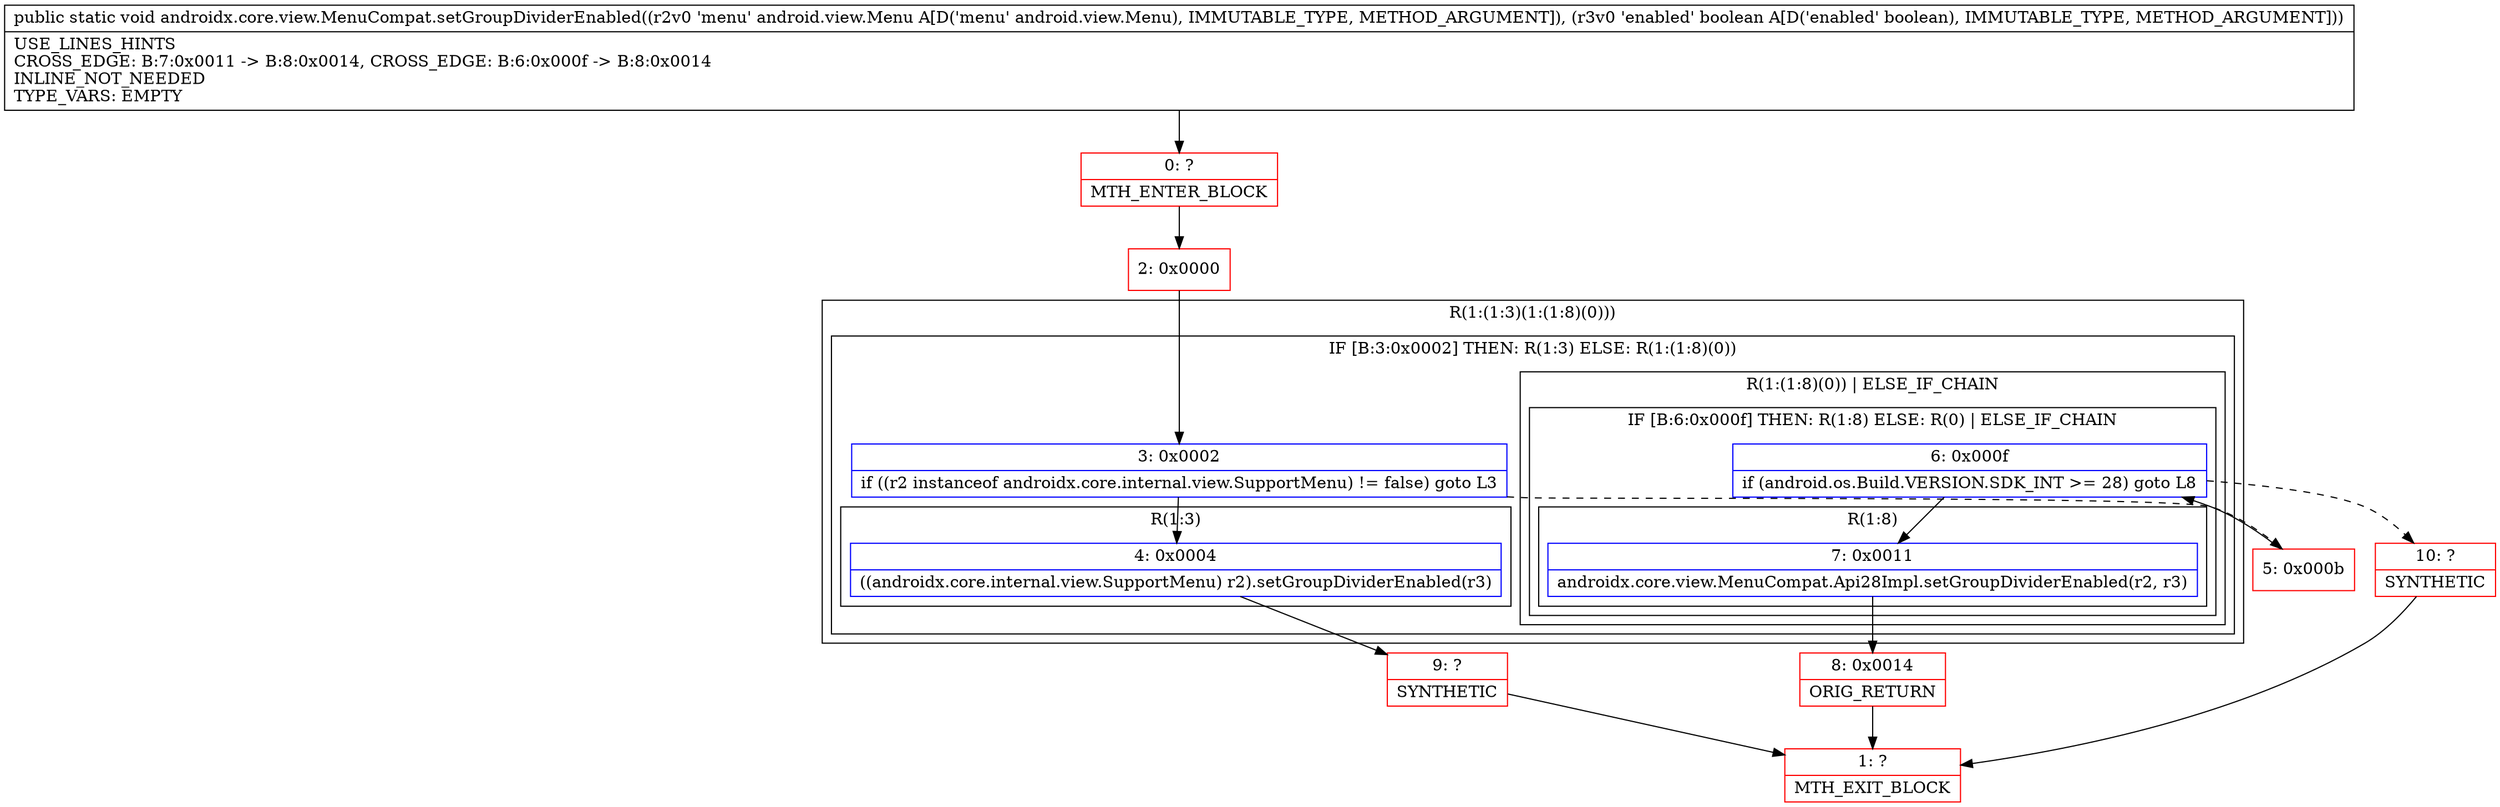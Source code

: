 digraph "CFG forandroidx.core.view.MenuCompat.setGroupDividerEnabled(Landroid\/view\/Menu;Z)V" {
subgraph cluster_Region_315439786 {
label = "R(1:(1:3)(1:(1:8)(0)))";
node [shape=record,color=blue];
subgraph cluster_IfRegion_490772213 {
label = "IF [B:3:0x0002] THEN: R(1:3) ELSE: R(1:(1:8)(0))";
node [shape=record,color=blue];
Node_3 [shape=record,label="{3\:\ 0x0002|if ((r2 instanceof androidx.core.internal.view.SupportMenu) != false) goto L3\l}"];
subgraph cluster_Region_894732998 {
label = "R(1:3)";
node [shape=record,color=blue];
Node_4 [shape=record,label="{4\:\ 0x0004|((androidx.core.internal.view.SupportMenu) r2).setGroupDividerEnabled(r3)\l}"];
}
subgraph cluster_Region_1732613276 {
label = "R(1:(1:8)(0)) | ELSE_IF_CHAIN\l";
node [shape=record,color=blue];
subgraph cluster_IfRegion_472316596 {
label = "IF [B:6:0x000f] THEN: R(1:8) ELSE: R(0) | ELSE_IF_CHAIN\l";
node [shape=record,color=blue];
Node_6 [shape=record,label="{6\:\ 0x000f|if (android.os.Build.VERSION.SDK_INT \>= 28) goto L8\l}"];
subgraph cluster_Region_88613115 {
label = "R(1:8)";
node [shape=record,color=blue];
Node_7 [shape=record,label="{7\:\ 0x0011|androidx.core.view.MenuCompat.Api28Impl.setGroupDividerEnabled(r2, r3)\l}"];
}
subgraph cluster_Region_349935662 {
label = "R(0)";
node [shape=record,color=blue];
}
}
}
}
}
Node_0 [shape=record,color=red,label="{0\:\ ?|MTH_ENTER_BLOCK\l}"];
Node_2 [shape=record,color=red,label="{2\:\ 0x0000}"];
Node_9 [shape=record,color=red,label="{9\:\ ?|SYNTHETIC\l}"];
Node_1 [shape=record,color=red,label="{1\:\ ?|MTH_EXIT_BLOCK\l}"];
Node_5 [shape=record,color=red,label="{5\:\ 0x000b}"];
Node_8 [shape=record,color=red,label="{8\:\ 0x0014|ORIG_RETURN\l}"];
Node_10 [shape=record,color=red,label="{10\:\ ?|SYNTHETIC\l}"];
MethodNode[shape=record,label="{public static void androidx.core.view.MenuCompat.setGroupDividerEnabled((r2v0 'menu' android.view.Menu A[D('menu' android.view.Menu), IMMUTABLE_TYPE, METHOD_ARGUMENT]), (r3v0 'enabled' boolean A[D('enabled' boolean), IMMUTABLE_TYPE, METHOD_ARGUMENT]))  | USE_LINES_HINTS\lCROSS_EDGE: B:7:0x0011 \-\> B:8:0x0014, CROSS_EDGE: B:6:0x000f \-\> B:8:0x0014\lINLINE_NOT_NEEDED\lTYPE_VARS: EMPTY\l}"];
MethodNode -> Node_0;Node_3 -> Node_4;
Node_3 -> Node_5[style=dashed];
Node_4 -> Node_9;
Node_6 -> Node_7;
Node_6 -> Node_10[style=dashed];
Node_7 -> Node_8;
Node_0 -> Node_2;
Node_2 -> Node_3;
Node_9 -> Node_1;
Node_5 -> Node_6;
Node_8 -> Node_1;
Node_10 -> Node_1;
}

